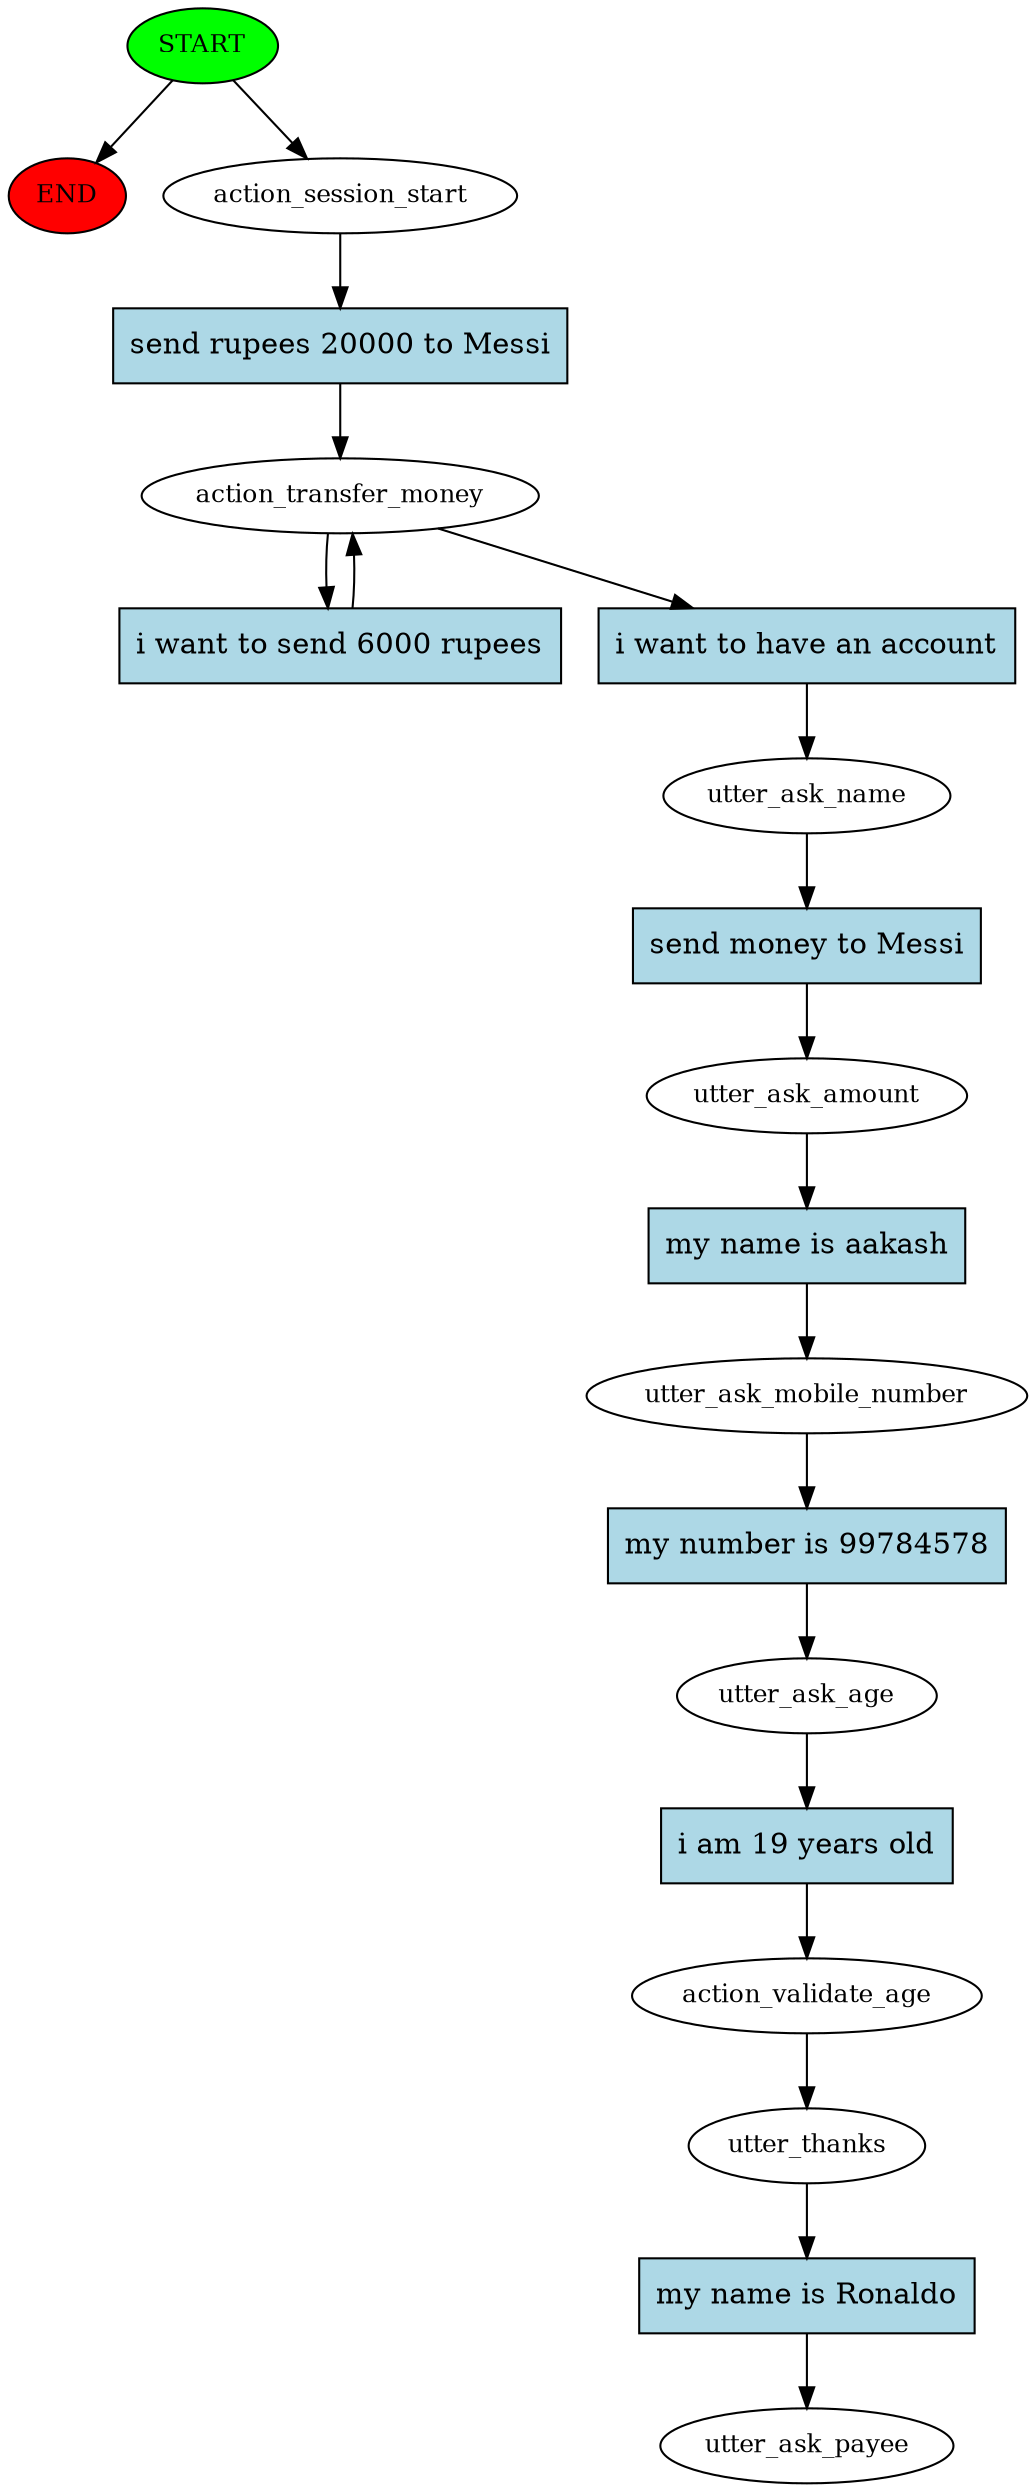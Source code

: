 digraph  {
0 [class="start active", fillcolor=green, fontsize=12, label=START, style=filled];
"-1" [class=end, fillcolor=red, fontsize=12, label=END, style=filled];
1 [class=active, fontsize=12, label=action_session_start];
2 [class=active, fontsize=12, label=action_transfer_money];
5 [class=active, fontsize=12, label=utter_ask_name];
6 [class=active, fontsize=12, label=utter_ask_amount];
7 [class=active, fontsize=12, label=utter_ask_mobile_number];
8 [class=active, fontsize=12, label=utter_ask_age];
9 [class=active, fontsize=12, label=action_validate_age];
10 [class=active, fontsize=12, label=utter_thanks];
11 [class="dashed active", fontsize=12, label=utter_ask_payee];
12 [class="intent active", fillcolor=lightblue, label="send rupees 20000 to Messi", shape=rect, style=filled];
13 [class="intent active", fillcolor=lightblue, label="i want to send 6000 rupees", shape=rect, style=filled];
14 [class="intent active", fillcolor=lightblue, label="i want to have an account", shape=rect, style=filled];
15 [class="intent active", fillcolor=lightblue, label="send money to Messi", shape=rect, style=filled];
16 [class="intent active", fillcolor=lightblue, label="my name is aakash", shape=rect, style=filled];
17 [class="intent active", fillcolor=lightblue, label="my number is 99784578", shape=rect, style=filled];
18 [class="intent active", fillcolor=lightblue, label="i am 19 years old", shape=rect, style=filled];
19 [class="intent active", fillcolor=lightblue, label="my name is Ronaldo", shape=rect, style=filled];
0 -> "-1"  [class="", key=NONE, label=""];
0 -> 1  [class=active, key=NONE, label=""];
1 -> 12  [class=active, key=0];
2 -> 13  [class=active, key=0];
2 -> 14  [class=active, key=0];
5 -> 15  [class=active, key=0];
6 -> 16  [class=active, key=0];
7 -> 17  [class=active, key=0];
8 -> 18  [class=active, key=0];
9 -> 10  [class=active, key=NONE, label=""];
10 -> 19  [class=active, key=0];
12 -> 2  [class=active, key=0];
13 -> 2  [class=active, key=0];
14 -> 5  [class=active, key=0];
15 -> 6  [class=active, key=0];
16 -> 7  [class=active, key=0];
17 -> 8  [class=active, key=0];
18 -> 9  [class=active, key=0];
19 -> 11  [class=active, key=0];
}
